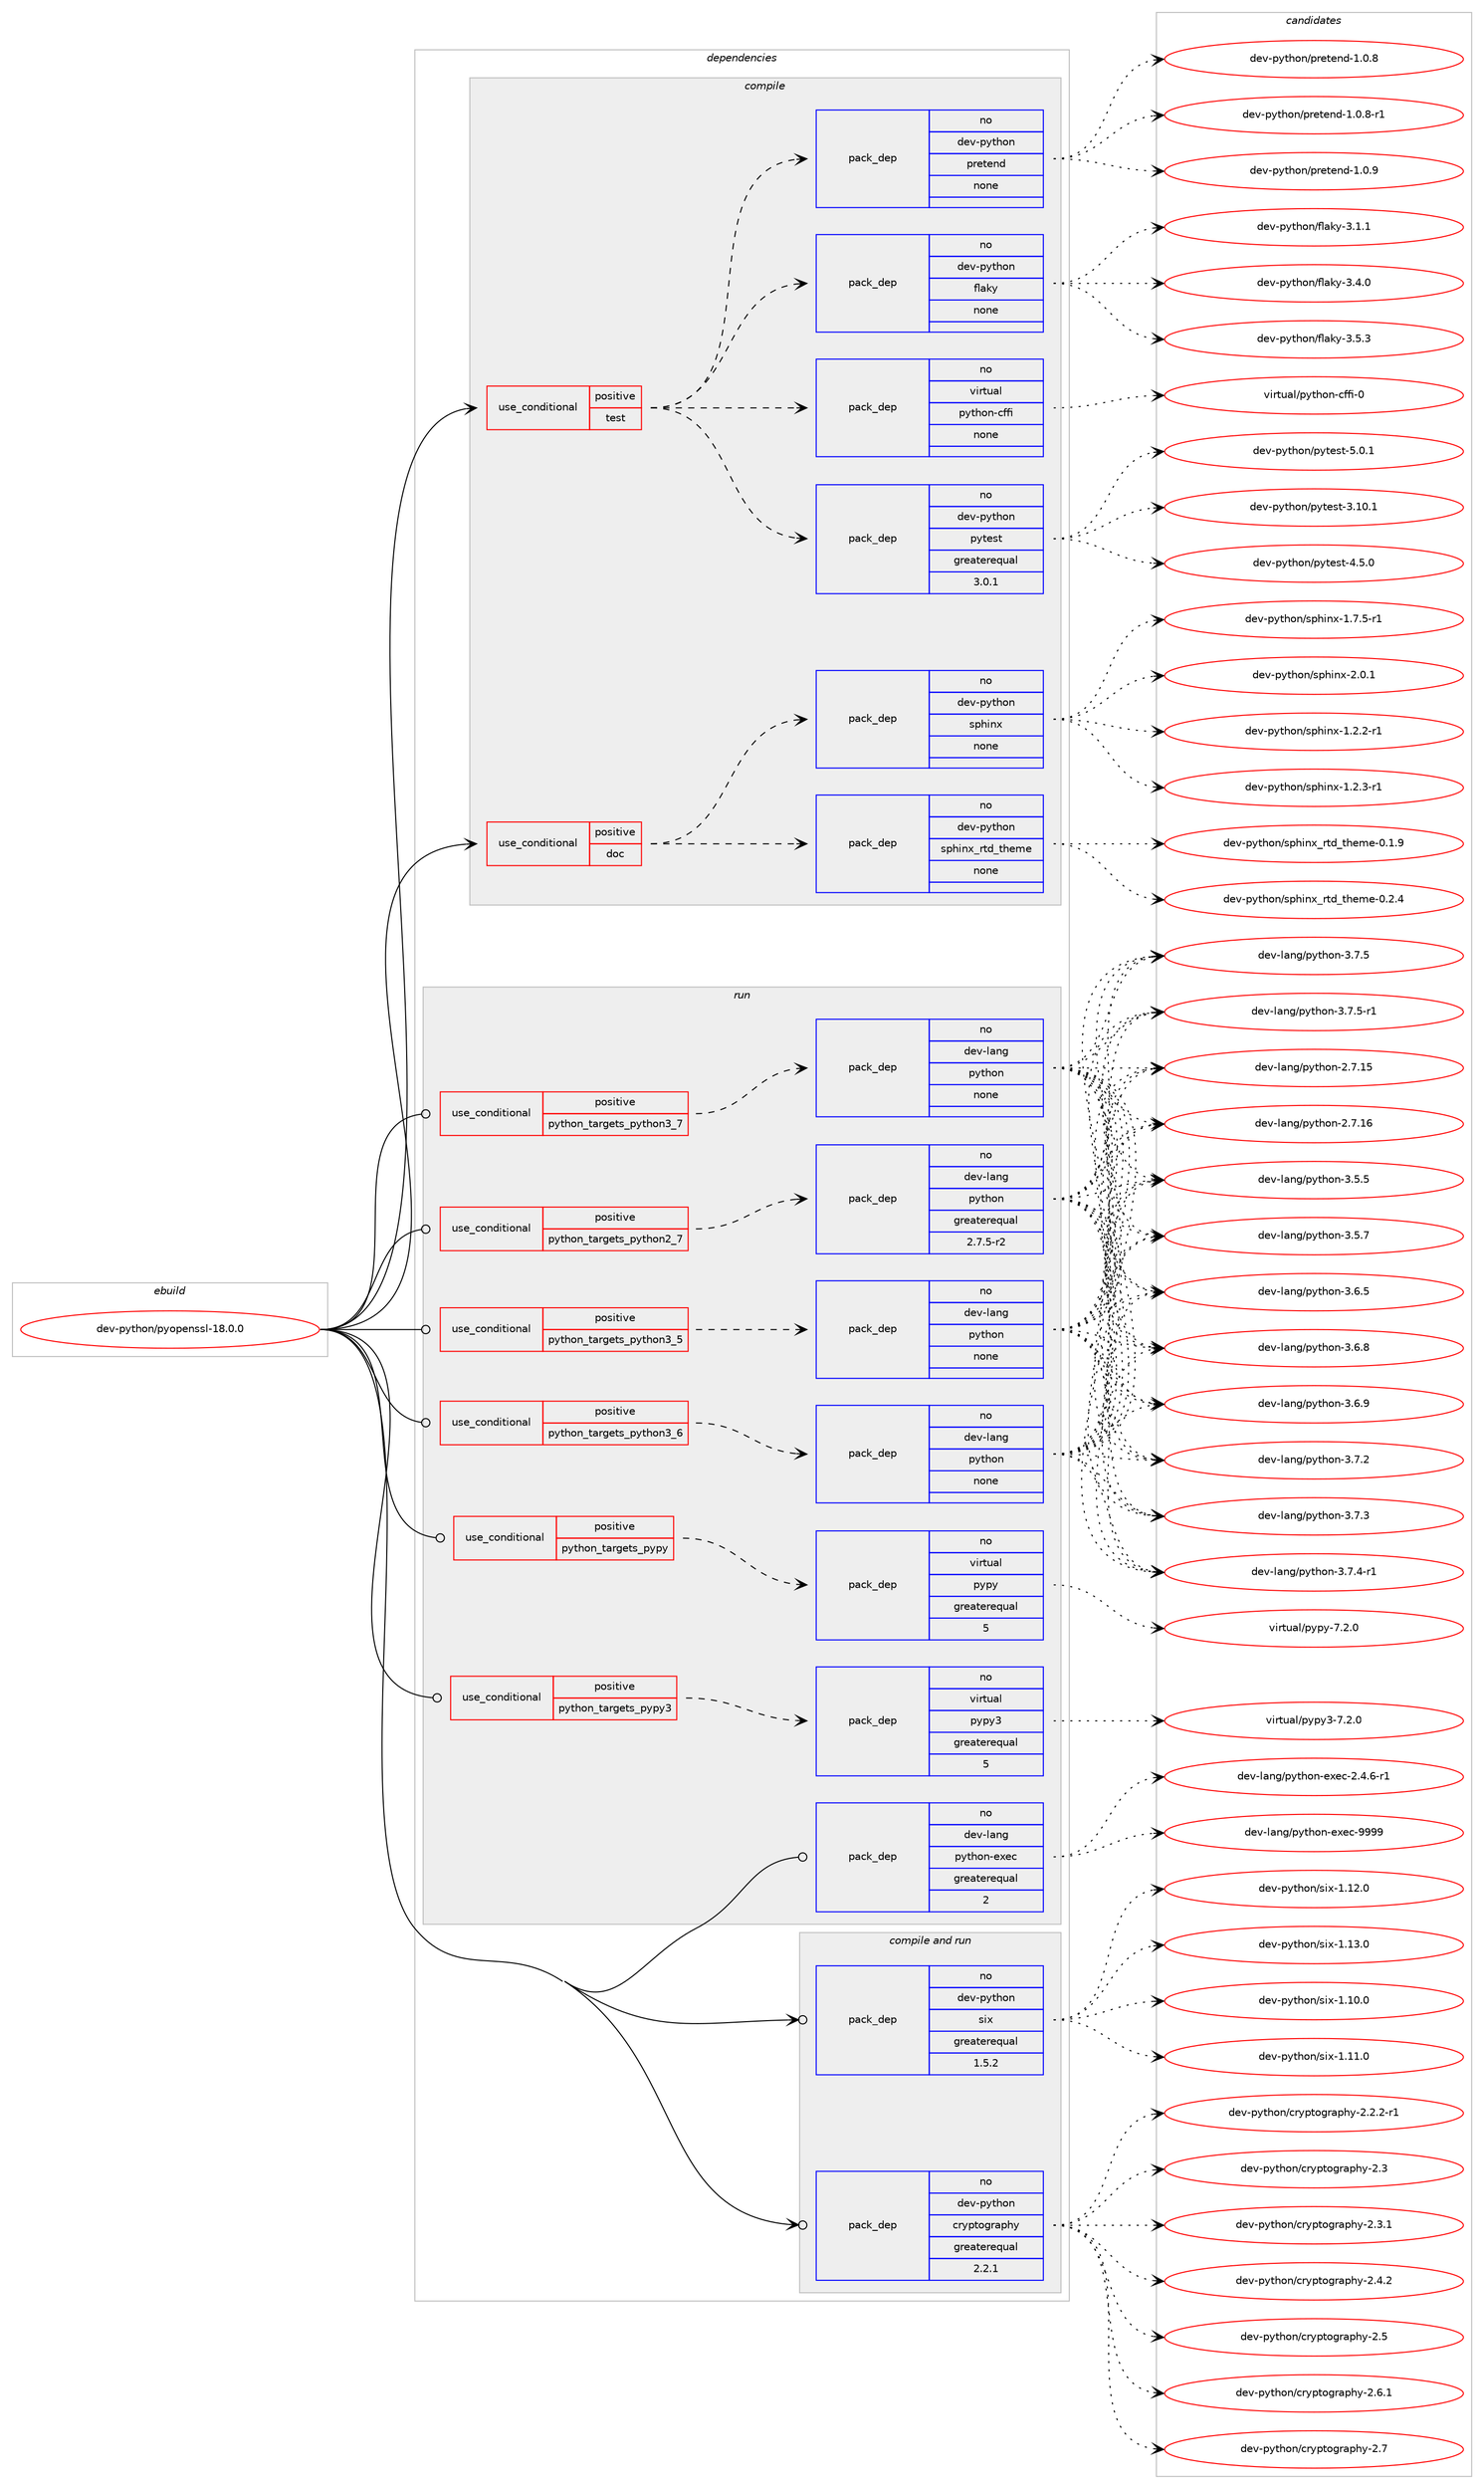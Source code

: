 digraph prolog {

# *************
# Graph options
# *************

newrank=true;
concentrate=true;
compound=true;
graph [rankdir=LR,fontname=Helvetica,fontsize=10,ranksep=1.5];#, ranksep=2.5, nodesep=0.2];
edge  [arrowhead=vee];
node  [fontname=Helvetica,fontsize=10];

# **********
# The ebuild
# **********

subgraph cluster_leftcol {
color=gray;
rank=same;
label=<<i>ebuild</i>>;
id [label="dev-python/pyopenssl-18.0.0", color=red, width=4, href="../dev-python/pyopenssl-18.0.0.svg"];
}

# ****************
# The dependencies
# ****************

subgraph cluster_midcol {
color=gray;
label=<<i>dependencies</i>>;
subgraph cluster_compile {
fillcolor="#eeeeee";
style=filled;
label=<<i>compile</i>>;
subgraph cond146405 {
dependency627437 [label=<<TABLE BORDER="0" CELLBORDER="1" CELLSPACING="0" CELLPADDING="4"><TR><TD ROWSPAN="3" CELLPADDING="10">use_conditional</TD></TR><TR><TD>positive</TD></TR><TR><TD>doc</TD></TR></TABLE>>, shape=none, color=red];
subgraph pack469183 {
dependency627438 [label=<<TABLE BORDER="0" CELLBORDER="1" CELLSPACING="0" CELLPADDING="4" WIDTH="220"><TR><TD ROWSPAN="6" CELLPADDING="30">pack_dep</TD></TR><TR><TD WIDTH="110">no</TD></TR><TR><TD>dev-python</TD></TR><TR><TD>sphinx</TD></TR><TR><TD>none</TD></TR><TR><TD></TD></TR></TABLE>>, shape=none, color=blue];
}
dependency627437:e -> dependency627438:w [weight=20,style="dashed",arrowhead="vee"];
subgraph pack469184 {
dependency627439 [label=<<TABLE BORDER="0" CELLBORDER="1" CELLSPACING="0" CELLPADDING="4" WIDTH="220"><TR><TD ROWSPAN="6" CELLPADDING="30">pack_dep</TD></TR><TR><TD WIDTH="110">no</TD></TR><TR><TD>dev-python</TD></TR><TR><TD>sphinx_rtd_theme</TD></TR><TR><TD>none</TD></TR><TR><TD></TD></TR></TABLE>>, shape=none, color=blue];
}
dependency627437:e -> dependency627439:w [weight=20,style="dashed",arrowhead="vee"];
}
id:e -> dependency627437:w [weight=20,style="solid",arrowhead="vee"];
subgraph cond146406 {
dependency627440 [label=<<TABLE BORDER="0" CELLBORDER="1" CELLSPACING="0" CELLPADDING="4"><TR><TD ROWSPAN="3" CELLPADDING="10">use_conditional</TD></TR><TR><TD>positive</TD></TR><TR><TD>test</TD></TR></TABLE>>, shape=none, color=red];
subgraph pack469185 {
dependency627441 [label=<<TABLE BORDER="0" CELLBORDER="1" CELLSPACING="0" CELLPADDING="4" WIDTH="220"><TR><TD ROWSPAN="6" CELLPADDING="30">pack_dep</TD></TR><TR><TD WIDTH="110">no</TD></TR><TR><TD>virtual</TD></TR><TR><TD>python-cffi</TD></TR><TR><TD>none</TD></TR><TR><TD></TD></TR></TABLE>>, shape=none, color=blue];
}
dependency627440:e -> dependency627441:w [weight=20,style="dashed",arrowhead="vee"];
subgraph pack469186 {
dependency627442 [label=<<TABLE BORDER="0" CELLBORDER="1" CELLSPACING="0" CELLPADDING="4" WIDTH="220"><TR><TD ROWSPAN="6" CELLPADDING="30">pack_dep</TD></TR><TR><TD WIDTH="110">no</TD></TR><TR><TD>dev-python</TD></TR><TR><TD>flaky</TD></TR><TR><TD>none</TD></TR><TR><TD></TD></TR></TABLE>>, shape=none, color=blue];
}
dependency627440:e -> dependency627442:w [weight=20,style="dashed",arrowhead="vee"];
subgraph pack469187 {
dependency627443 [label=<<TABLE BORDER="0" CELLBORDER="1" CELLSPACING="0" CELLPADDING="4" WIDTH="220"><TR><TD ROWSPAN="6" CELLPADDING="30">pack_dep</TD></TR><TR><TD WIDTH="110">no</TD></TR><TR><TD>dev-python</TD></TR><TR><TD>pretend</TD></TR><TR><TD>none</TD></TR><TR><TD></TD></TR></TABLE>>, shape=none, color=blue];
}
dependency627440:e -> dependency627443:w [weight=20,style="dashed",arrowhead="vee"];
subgraph pack469188 {
dependency627444 [label=<<TABLE BORDER="0" CELLBORDER="1" CELLSPACING="0" CELLPADDING="4" WIDTH="220"><TR><TD ROWSPAN="6" CELLPADDING="30">pack_dep</TD></TR><TR><TD WIDTH="110">no</TD></TR><TR><TD>dev-python</TD></TR><TR><TD>pytest</TD></TR><TR><TD>greaterequal</TD></TR><TR><TD>3.0.1</TD></TR></TABLE>>, shape=none, color=blue];
}
dependency627440:e -> dependency627444:w [weight=20,style="dashed",arrowhead="vee"];
}
id:e -> dependency627440:w [weight=20,style="solid",arrowhead="vee"];
}
subgraph cluster_compileandrun {
fillcolor="#eeeeee";
style=filled;
label=<<i>compile and run</i>>;
subgraph pack469189 {
dependency627445 [label=<<TABLE BORDER="0" CELLBORDER="1" CELLSPACING="0" CELLPADDING="4" WIDTH="220"><TR><TD ROWSPAN="6" CELLPADDING="30">pack_dep</TD></TR><TR><TD WIDTH="110">no</TD></TR><TR><TD>dev-python</TD></TR><TR><TD>cryptography</TD></TR><TR><TD>greaterequal</TD></TR><TR><TD>2.2.1</TD></TR></TABLE>>, shape=none, color=blue];
}
id:e -> dependency627445:w [weight=20,style="solid",arrowhead="odotvee"];
subgraph pack469190 {
dependency627446 [label=<<TABLE BORDER="0" CELLBORDER="1" CELLSPACING="0" CELLPADDING="4" WIDTH="220"><TR><TD ROWSPAN="6" CELLPADDING="30">pack_dep</TD></TR><TR><TD WIDTH="110">no</TD></TR><TR><TD>dev-python</TD></TR><TR><TD>six</TD></TR><TR><TD>greaterequal</TD></TR><TR><TD>1.5.2</TD></TR></TABLE>>, shape=none, color=blue];
}
id:e -> dependency627446:w [weight=20,style="solid",arrowhead="odotvee"];
}
subgraph cluster_run {
fillcolor="#eeeeee";
style=filled;
label=<<i>run</i>>;
subgraph cond146407 {
dependency627447 [label=<<TABLE BORDER="0" CELLBORDER="1" CELLSPACING="0" CELLPADDING="4"><TR><TD ROWSPAN="3" CELLPADDING="10">use_conditional</TD></TR><TR><TD>positive</TD></TR><TR><TD>python_targets_pypy</TD></TR></TABLE>>, shape=none, color=red];
subgraph pack469191 {
dependency627448 [label=<<TABLE BORDER="0" CELLBORDER="1" CELLSPACING="0" CELLPADDING="4" WIDTH="220"><TR><TD ROWSPAN="6" CELLPADDING="30">pack_dep</TD></TR><TR><TD WIDTH="110">no</TD></TR><TR><TD>virtual</TD></TR><TR><TD>pypy</TD></TR><TR><TD>greaterequal</TD></TR><TR><TD>5</TD></TR></TABLE>>, shape=none, color=blue];
}
dependency627447:e -> dependency627448:w [weight=20,style="dashed",arrowhead="vee"];
}
id:e -> dependency627447:w [weight=20,style="solid",arrowhead="odot"];
subgraph cond146408 {
dependency627449 [label=<<TABLE BORDER="0" CELLBORDER="1" CELLSPACING="0" CELLPADDING="4"><TR><TD ROWSPAN="3" CELLPADDING="10">use_conditional</TD></TR><TR><TD>positive</TD></TR><TR><TD>python_targets_pypy3</TD></TR></TABLE>>, shape=none, color=red];
subgraph pack469192 {
dependency627450 [label=<<TABLE BORDER="0" CELLBORDER="1" CELLSPACING="0" CELLPADDING="4" WIDTH="220"><TR><TD ROWSPAN="6" CELLPADDING="30">pack_dep</TD></TR><TR><TD WIDTH="110">no</TD></TR><TR><TD>virtual</TD></TR><TR><TD>pypy3</TD></TR><TR><TD>greaterequal</TD></TR><TR><TD>5</TD></TR></TABLE>>, shape=none, color=blue];
}
dependency627449:e -> dependency627450:w [weight=20,style="dashed",arrowhead="vee"];
}
id:e -> dependency627449:w [weight=20,style="solid",arrowhead="odot"];
subgraph cond146409 {
dependency627451 [label=<<TABLE BORDER="0" CELLBORDER="1" CELLSPACING="0" CELLPADDING="4"><TR><TD ROWSPAN="3" CELLPADDING="10">use_conditional</TD></TR><TR><TD>positive</TD></TR><TR><TD>python_targets_python2_7</TD></TR></TABLE>>, shape=none, color=red];
subgraph pack469193 {
dependency627452 [label=<<TABLE BORDER="0" CELLBORDER="1" CELLSPACING="0" CELLPADDING="4" WIDTH="220"><TR><TD ROWSPAN="6" CELLPADDING="30">pack_dep</TD></TR><TR><TD WIDTH="110">no</TD></TR><TR><TD>dev-lang</TD></TR><TR><TD>python</TD></TR><TR><TD>greaterequal</TD></TR><TR><TD>2.7.5-r2</TD></TR></TABLE>>, shape=none, color=blue];
}
dependency627451:e -> dependency627452:w [weight=20,style="dashed",arrowhead="vee"];
}
id:e -> dependency627451:w [weight=20,style="solid",arrowhead="odot"];
subgraph cond146410 {
dependency627453 [label=<<TABLE BORDER="0" CELLBORDER="1" CELLSPACING="0" CELLPADDING="4"><TR><TD ROWSPAN="3" CELLPADDING="10">use_conditional</TD></TR><TR><TD>positive</TD></TR><TR><TD>python_targets_python3_5</TD></TR></TABLE>>, shape=none, color=red];
subgraph pack469194 {
dependency627454 [label=<<TABLE BORDER="0" CELLBORDER="1" CELLSPACING="0" CELLPADDING="4" WIDTH="220"><TR><TD ROWSPAN="6" CELLPADDING="30">pack_dep</TD></TR><TR><TD WIDTH="110">no</TD></TR><TR><TD>dev-lang</TD></TR><TR><TD>python</TD></TR><TR><TD>none</TD></TR><TR><TD></TD></TR></TABLE>>, shape=none, color=blue];
}
dependency627453:e -> dependency627454:w [weight=20,style="dashed",arrowhead="vee"];
}
id:e -> dependency627453:w [weight=20,style="solid",arrowhead="odot"];
subgraph cond146411 {
dependency627455 [label=<<TABLE BORDER="0" CELLBORDER="1" CELLSPACING="0" CELLPADDING="4"><TR><TD ROWSPAN="3" CELLPADDING="10">use_conditional</TD></TR><TR><TD>positive</TD></TR><TR><TD>python_targets_python3_6</TD></TR></TABLE>>, shape=none, color=red];
subgraph pack469195 {
dependency627456 [label=<<TABLE BORDER="0" CELLBORDER="1" CELLSPACING="0" CELLPADDING="4" WIDTH="220"><TR><TD ROWSPAN="6" CELLPADDING="30">pack_dep</TD></TR><TR><TD WIDTH="110">no</TD></TR><TR><TD>dev-lang</TD></TR><TR><TD>python</TD></TR><TR><TD>none</TD></TR><TR><TD></TD></TR></TABLE>>, shape=none, color=blue];
}
dependency627455:e -> dependency627456:w [weight=20,style="dashed",arrowhead="vee"];
}
id:e -> dependency627455:w [weight=20,style="solid",arrowhead="odot"];
subgraph cond146412 {
dependency627457 [label=<<TABLE BORDER="0" CELLBORDER="1" CELLSPACING="0" CELLPADDING="4"><TR><TD ROWSPAN="3" CELLPADDING="10">use_conditional</TD></TR><TR><TD>positive</TD></TR><TR><TD>python_targets_python3_7</TD></TR></TABLE>>, shape=none, color=red];
subgraph pack469196 {
dependency627458 [label=<<TABLE BORDER="0" CELLBORDER="1" CELLSPACING="0" CELLPADDING="4" WIDTH="220"><TR><TD ROWSPAN="6" CELLPADDING="30">pack_dep</TD></TR><TR><TD WIDTH="110">no</TD></TR><TR><TD>dev-lang</TD></TR><TR><TD>python</TD></TR><TR><TD>none</TD></TR><TR><TD></TD></TR></TABLE>>, shape=none, color=blue];
}
dependency627457:e -> dependency627458:w [weight=20,style="dashed",arrowhead="vee"];
}
id:e -> dependency627457:w [weight=20,style="solid",arrowhead="odot"];
subgraph pack469197 {
dependency627459 [label=<<TABLE BORDER="0" CELLBORDER="1" CELLSPACING="0" CELLPADDING="4" WIDTH="220"><TR><TD ROWSPAN="6" CELLPADDING="30">pack_dep</TD></TR><TR><TD WIDTH="110">no</TD></TR><TR><TD>dev-lang</TD></TR><TR><TD>python-exec</TD></TR><TR><TD>greaterequal</TD></TR><TR><TD>2</TD></TR></TABLE>>, shape=none, color=blue];
}
id:e -> dependency627459:w [weight=20,style="solid",arrowhead="odot"];
}
}

# **************
# The candidates
# **************

subgraph cluster_choices {
rank=same;
color=gray;
label=<<i>candidates</i>>;

subgraph choice469183 {
color=black;
nodesep=1;
choice10010111845112121116104111110471151121041051101204549465046504511449 [label="dev-python/sphinx-1.2.2-r1", color=red, width=4,href="../dev-python/sphinx-1.2.2-r1.svg"];
choice10010111845112121116104111110471151121041051101204549465046514511449 [label="dev-python/sphinx-1.2.3-r1", color=red, width=4,href="../dev-python/sphinx-1.2.3-r1.svg"];
choice10010111845112121116104111110471151121041051101204549465546534511449 [label="dev-python/sphinx-1.7.5-r1", color=red, width=4,href="../dev-python/sphinx-1.7.5-r1.svg"];
choice1001011184511212111610411111047115112104105110120455046484649 [label="dev-python/sphinx-2.0.1", color=red, width=4,href="../dev-python/sphinx-2.0.1.svg"];
dependency627438:e -> choice10010111845112121116104111110471151121041051101204549465046504511449:w [style=dotted,weight="100"];
dependency627438:e -> choice10010111845112121116104111110471151121041051101204549465046514511449:w [style=dotted,weight="100"];
dependency627438:e -> choice10010111845112121116104111110471151121041051101204549465546534511449:w [style=dotted,weight="100"];
dependency627438:e -> choice1001011184511212111610411111047115112104105110120455046484649:w [style=dotted,weight="100"];
}
subgraph choice469184 {
color=black;
nodesep=1;
choice10010111845112121116104111110471151121041051101209511411610095116104101109101454846494657 [label="dev-python/sphinx_rtd_theme-0.1.9", color=red, width=4,href="../dev-python/sphinx_rtd_theme-0.1.9.svg"];
choice10010111845112121116104111110471151121041051101209511411610095116104101109101454846504652 [label="dev-python/sphinx_rtd_theme-0.2.4", color=red, width=4,href="../dev-python/sphinx_rtd_theme-0.2.4.svg"];
dependency627439:e -> choice10010111845112121116104111110471151121041051101209511411610095116104101109101454846494657:w [style=dotted,weight="100"];
dependency627439:e -> choice10010111845112121116104111110471151121041051101209511411610095116104101109101454846504652:w [style=dotted,weight="100"];
}
subgraph choice469185 {
color=black;
nodesep=1;
choice118105114116117971084711212111610411111045991021021054548 [label="virtual/python-cffi-0", color=red, width=4,href="../virtual/python-cffi-0.svg"];
dependency627441:e -> choice118105114116117971084711212111610411111045991021021054548:w [style=dotted,weight="100"];
}
subgraph choice469186 {
color=black;
nodesep=1;
choice100101118451121211161041111104710210897107121455146494649 [label="dev-python/flaky-3.1.1", color=red, width=4,href="../dev-python/flaky-3.1.1.svg"];
choice100101118451121211161041111104710210897107121455146524648 [label="dev-python/flaky-3.4.0", color=red, width=4,href="../dev-python/flaky-3.4.0.svg"];
choice100101118451121211161041111104710210897107121455146534651 [label="dev-python/flaky-3.5.3", color=red, width=4,href="../dev-python/flaky-3.5.3.svg"];
dependency627442:e -> choice100101118451121211161041111104710210897107121455146494649:w [style=dotted,weight="100"];
dependency627442:e -> choice100101118451121211161041111104710210897107121455146524648:w [style=dotted,weight="100"];
dependency627442:e -> choice100101118451121211161041111104710210897107121455146534651:w [style=dotted,weight="100"];
}
subgraph choice469187 {
color=black;
nodesep=1;
choice1001011184511212111610411111047112114101116101110100454946484656 [label="dev-python/pretend-1.0.8", color=red, width=4,href="../dev-python/pretend-1.0.8.svg"];
choice10010111845112121116104111110471121141011161011101004549464846564511449 [label="dev-python/pretend-1.0.8-r1", color=red, width=4,href="../dev-python/pretend-1.0.8-r1.svg"];
choice1001011184511212111610411111047112114101116101110100454946484657 [label="dev-python/pretend-1.0.9", color=red, width=4,href="../dev-python/pretend-1.0.9.svg"];
dependency627443:e -> choice1001011184511212111610411111047112114101116101110100454946484656:w [style=dotted,weight="100"];
dependency627443:e -> choice10010111845112121116104111110471121141011161011101004549464846564511449:w [style=dotted,weight="100"];
dependency627443:e -> choice1001011184511212111610411111047112114101116101110100454946484657:w [style=dotted,weight="100"];
}
subgraph choice469188 {
color=black;
nodesep=1;
choice100101118451121211161041111104711212111610111511645514649484649 [label="dev-python/pytest-3.10.1", color=red, width=4,href="../dev-python/pytest-3.10.1.svg"];
choice1001011184511212111610411111047112121116101115116455246534648 [label="dev-python/pytest-4.5.0", color=red, width=4,href="../dev-python/pytest-4.5.0.svg"];
choice1001011184511212111610411111047112121116101115116455346484649 [label="dev-python/pytest-5.0.1", color=red, width=4,href="../dev-python/pytest-5.0.1.svg"];
dependency627444:e -> choice100101118451121211161041111104711212111610111511645514649484649:w [style=dotted,weight="100"];
dependency627444:e -> choice1001011184511212111610411111047112121116101115116455246534648:w [style=dotted,weight="100"];
dependency627444:e -> choice1001011184511212111610411111047112121116101115116455346484649:w [style=dotted,weight="100"];
}
subgraph choice469189 {
color=black;
nodesep=1;
choice100101118451121211161041111104799114121112116111103114971121041214550465046504511449 [label="dev-python/cryptography-2.2.2-r1", color=red, width=4,href="../dev-python/cryptography-2.2.2-r1.svg"];
choice1001011184511212111610411111047991141211121161111031149711210412145504651 [label="dev-python/cryptography-2.3", color=red, width=4,href="../dev-python/cryptography-2.3.svg"];
choice10010111845112121116104111110479911412111211611110311497112104121455046514649 [label="dev-python/cryptography-2.3.1", color=red, width=4,href="../dev-python/cryptography-2.3.1.svg"];
choice10010111845112121116104111110479911412111211611110311497112104121455046524650 [label="dev-python/cryptography-2.4.2", color=red, width=4,href="../dev-python/cryptography-2.4.2.svg"];
choice1001011184511212111610411111047991141211121161111031149711210412145504653 [label="dev-python/cryptography-2.5", color=red, width=4,href="../dev-python/cryptography-2.5.svg"];
choice10010111845112121116104111110479911412111211611110311497112104121455046544649 [label="dev-python/cryptography-2.6.1", color=red, width=4,href="../dev-python/cryptography-2.6.1.svg"];
choice1001011184511212111610411111047991141211121161111031149711210412145504655 [label="dev-python/cryptography-2.7", color=red, width=4,href="../dev-python/cryptography-2.7.svg"];
dependency627445:e -> choice100101118451121211161041111104799114121112116111103114971121041214550465046504511449:w [style=dotted,weight="100"];
dependency627445:e -> choice1001011184511212111610411111047991141211121161111031149711210412145504651:w [style=dotted,weight="100"];
dependency627445:e -> choice10010111845112121116104111110479911412111211611110311497112104121455046514649:w [style=dotted,weight="100"];
dependency627445:e -> choice10010111845112121116104111110479911412111211611110311497112104121455046524650:w [style=dotted,weight="100"];
dependency627445:e -> choice1001011184511212111610411111047991141211121161111031149711210412145504653:w [style=dotted,weight="100"];
dependency627445:e -> choice10010111845112121116104111110479911412111211611110311497112104121455046544649:w [style=dotted,weight="100"];
dependency627445:e -> choice1001011184511212111610411111047991141211121161111031149711210412145504655:w [style=dotted,weight="100"];
}
subgraph choice469190 {
color=black;
nodesep=1;
choice100101118451121211161041111104711510512045494649484648 [label="dev-python/six-1.10.0", color=red, width=4,href="../dev-python/six-1.10.0.svg"];
choice100101118451121211161041111104711510512045494649494648 [label="dev-python/six-1.11.0", color=red, width=4,href="../dev-python/six-1.11.0.svg"];
choice100101118451121211161041111104711510512045494649504648 [label="dev-python/six-1.12.0", color=red, width=4,href="../dev-python/six-1.12.0.svg"];
choice100101118451121211161041111104711510512045494649514648 [label="dev-python/six-1.13.0", color=red, width=4,href="../dev-python/six-1.13.0.svg"];
dependency627446:e -> choice100101118451121211161041111104711510512045494649484648:w [style=dotted,weight="100"];
dependency627446:e -> choice100101118451121211161041111104711510512045494649494648:w [style=dotted,weight="100"];
dependency627446:e -> choice100101118451121211161041111104711510512045494649504648:w [style=dotted,weight="100"];
dependency627446:e -> choice100101118451121211161041111104711510512045494649514648:w [style=dotted,weight="100"];
}
subgraph choice469191 {
color=black;
nodesep=1;
choice1181051141161179710847112121112121455546504648 [label="virtual/pypy-7.2.0", color=red, width=4,href="../virtual/pypy-7.2.0.svg"];
dependency627448:e -> choice1181051141161179710847112121112121455546504648:w [style=dotted,weight="100"];
}
subgraph choice469192 {
color=black;
nodesep=1;
choice118105114116117971084711212111212151455546504648 [label="virtual/pypy3-7.2.0", color=red, width=4,href="../virtual/pypy3-7.2.0.svg"];
dependency627450:e -> choice118105114116117971084711212111212151455546504648:w [style=dotted,weight="100"];
}
subgraph choice469193 {
color=black;
nodesep=1;
choice10010111845108971101034711212111610411111045504655464953 [label="dev-lang/python-2.7.15", color=red, width=4,href="../dev-lang/python-2.7.15.svg"];
choice10010111845108971101034711212111610411111045504655464954 [label="dev-lang/python-2.7.16", color=red, width=4,href="../dev-lang/python-2.7.16.svg"];
choice100101118451089711010347112121116104111110455146534653 [label="dev-lang/python-3.5.5", color=red, width=4,href="../dev-lang/python-3.5.5.svg"];
choice100101118451089711010347112121116104111110455146534655 [label="dev-lang/python-3.5.7", color=red, width=4,href="../dev-lang/python-3.5.7.svg"];
choice100101118451089711010347112121116104111110455146544653 [label="dev-lang/python-3.6.5", color=red, width=4,href="../dev-lang/python-3.6.5.svg"];
choice100101118451089711010347112121116104111110455146544656 [label="dev-lang/python-3.6.8", color=red, width=4,href="../dev-lang/python-3.6.8.svg"];
choice100101118451089711010347112121116104111110455146544657 [label="dev-lang/python-3.6.9", color=red, width=4,href="../dev-lang/python-3.6.9.svg"];
choice100101118451089711010347112121116104111110455146554650 [label="dev-lang/python-3.7.2", color=red, width=4,href="../dev-lang/python-3.7.2.svg"];
choice100101118451089711010347112121116104111110455146554651 [label="dev-lang/python-3.7.3", color=red, width=4,href="../dev-lang/python-3.7.3.svg"];
choice1001011184510897110103471121211161041111104551465546524511449 [label="dev-lang/python-3.7.4-r1", color=red, width=4,href="../dev-lang/python-3.7.4-r1.svg"];
choice100101118451089711010347112121116104111110455146554653 [label="dev-lang/python-3.7.5", color=red, width=4,href="../dev-lang/python-3.7.5.svg"];
choice1001011184510897110103471121211161041111104551465546534511449 [label="dev-lang/python-3.7.5-r1", color=red, width=4,href="../dev-lang/python-3.7.5-r1.svg"];
dependency627452:e -> choice10010111845108971101034711212111610411111045504655464953:w [style=dotted,weight="100"];
dependency627452:e -> choice10010111845108971101034711212111610411111045504655464954:w [style=dotted,weight="100"];
dependency627452:e -> choice100101118451089711010347112121116104111110455146534653:w [style=dotted,weight="100"];
dependency627452:e -> choice100101118451089711010347112121116104111110455146534655:w [style=dotted,weight="100"];
dependency627452:e -> choice100101118451089711010347112121116104111110455146544653:w [style=dotted,weight="100"];
dependency627452:e -> choice100101118451089711010347112121116104111110455146544656:w [style=dotted,weight="100"];
dependency627452:e -> choice100101118451089711010347112121116104111110455146544657:w [style=dotted,weight="100"];
dependency627452:e -> choice100101118451089711010347112121116104111110455146554650:w [style=dotted,weight="100"];
dependency627452:e -> choice100101118451089711010347112121116104111110455146554651:w [style=dotted,weight="100"];
dependency627452:e -> choice1001011184510897110103471121211161041111104551465546524511449:w [style=dotted,weight="100"];
dependency627452:e -> choice100101118451089711010347112121116104111110455146554653:w [style=dotted,weight="100"];
dependency627452:e -> choice1001011184510897110103471121211161041111104551465546534511449:w [style=dotted,weight="100"];
}
subgraph choice469194 {
color=black;
nodesep=1;
choice10010111845108971101034711212111610411111045504655464953 [label="dev-lang/python-2.7.15", color=red, width=4,href="../dev-lang/python-2.7.15.svg"];
choice10010111845108971101034711212111610411111045504655464954 [label="dev-lang/python-2.7.16", color=red, width=4,href="../dev-lang/python-2.7.16.svg"];
choice100101118451089711010347112121116104111110455146534653 [label="dev-lang/python-3.5.5", color=red, width=4,href="../dev-lang/python-3.5.5.svg"];
choice100101118451089711010347112121116104111110455146534655 [label="dev-lang/python-3.5.7", color=red, width=4,href="../dev-lang/python-3.5.7.svg"];
choice100101118451089711010347112121116104111110455146544653 [label="dev-lang/python-3.6.5", color=red, width=4,href="../dev-lang/python-3.6.5.svg"];
choice100101118451089711010347112121116104111110455146544656 [label="dev-lang/python-3.6.8", color=red, width=4,href="../dev-lang/python-3.6.8.svg"];
choice100101118451089711010347112121116104111110455146544657 [label="dev-lang/python-3.6.9", color=red, width=4,href="../dev-lang/python-3.6.9.svg"];
choice100101118451089711010347112121116104111110455146554650 [label="dev-lang/python-3.7.2", color=red, width=4,href="../dev-lang/python-3.7.2.svg"];
choice100101118451089711010347112121116104111110455146554651 [label="dev-lang/python-3.7.3", color=red, width=4,href="../dev-lang/python-3.7.3.svg"];
choice1001011184510897110103471121211161041111104551465546524511449 [label="dev-lang/python-3.7.4-r1", color=red, width=4,href="../dev-lang/python-3.7.4-r1.svg"];
choice100101118451089711010347112121116104111110455146554653 [label="dev-lang/python-3.7.5", color=red, width=4,href="../dev-lang/python-3.7.5.svg"];
choice1001011184510897110103471121211161041111104551465546534511449 [label="dev-lang/python-3.7.5-r1", color=red, width=4,href="../dev-lang/python-3.7.5-r1.svg"];
dependency627454:e -> choice10010111845108971101034711212111610411111045504655464953:w [style=dotted,weight="100"];
dependency627454:e -> choice10010111845108971101034711212111610411111045504655464954:w [style=dotted,weight="100"];
dependency627454:e -> choice100101118451089711010347112121116104111110455146534653:w [style=dotted,weight="100"];
dependency627454:e -> choice100101118451089711010347112121116104111110455146534655:w [style=dotted,weight="100"];
dependency627454:e -> choice100101118451089711010347112121116104111110455146544653:w [style=dotted,weight="100"];
dependency627454:e -> choice100101118451089711010347112121116104111110455146544656:w [style=dotted,weight="100"];
dependency627454:e -> choice100101118451089711010347112121116104111110455146544657:w [style=dotted,weight="100"];
dependency627454:e -> choice100101118451089711010347112121116104111110455146554650:w [style=dotted,weight="100"];
dependency627454:e -> choice100101118451089711010347112121116104111110455146554651:w [style=dotted,weight="100"];
dependency627454:e -> choice1001011184510897110103471121211161041111104551465546524511449:w [style=dotted,weight="100"];
dependency627454:e -> choice100101118451089711010347112121116104111110455146554653:w [style=dotted,weight="100"];
dependency627454:e -> choice1001011184510897110103471121211161041111104551465546534511449:w [style=dotted,weight="100"];
}
subgraph choice469195 {
color=black;
nodesep=1;
choice10010111845108971101034711212111610411111045504655464953 [label="dev-lang/python-2.7.15", color=red, width=4,href="../dev-lang/python-2.7.15.svg"];
choice10010111845108971101034711212111610411111045504655464954 [label="dev-lang/python-2.7.16", color=red, width=4,href="../dev-lang/python-2.7.16.svg"];
choice100101118451089711010347112121116104111110455146534653 [label="dev-lang/python-3.5.5", color=red, width=4,href="../dev-lang/python-3.5.5.svg"];
choice100101118451089711010347112121116104111110455146534655 [label="dev-lang/python-3.5.7", color=red, width=4,href="../dev-lang/python-3.5.7.svg"];
choice100101118451089711010347112121116104111110455146544653 [label="dev-lang/python-3.6.5", color=red, width=4,href="../dev-lang/python-3.6.5.svg"];
choice100101118451089711010347112121116104111110455146544656 [label="dev-lang/python-3.6.8", color=red, width=4,href="../dev-lang/python-3.6.8.svg"];
choice100101118451089711010347112121116104111110455146544657 [label="dev-lang/python-3.6.9", color=red, width=4,href="../dev-lang/python-3.6.9.svg"];
choice100101118451089711010347112121116104111110455146554650 [label="dev-lang/python-3.7.2", color=red, width=4,href="../dev-lang/python-3.7.2.svg"];
choice100101118451089711010347112121116104111110455146554651 [label="dev-lang/python-3.7.3", color=red, width=4,href="../dev-lang/python-3.7.3.svg"];
choice1001011184510897110103471121211161041111104551465546524511449 [label="dev-lang/python-3.7.4-r1", color=red, width=4,href="../dev-lang/python-3.7.4-r1.svg"];
choice100101118451089711010347112121116104111110455146554653 [label="dev-lang/python-3.7.5", color=red, width=4,href="../dev-lang/python-3.7.5.svg"];
choice1001011184510897110103471121211161041111104551465546534511449 [label="dev-lang/python-3.7.5-r1", color=red, width=4,href="../dev-lang/python-3.7.5-r1.svg"];
dependency627456:e -> choice10010111845108971101034711212111610411111045504655464953:w [style=dotted,weight="100"];
dependency627456:e -> choice10010111845108971101034711212111610411111045504655464954:w [style=dotted,weight="100"];
dependency627456:e -> choice100101118451089711010347112121116104111110455146534653:w [style=dotted,weight="100"];
dependency627456:e -> choice100101118451089711010347112121116104111110455146534655:w [style=dotted,weight="100"];
dependency627456:e -> choice100101118451089711010347112121116104111110455146544653:w [style=dotted,weight="100"];
dependency627456:e -> choice100101118451089711010347112121116104111110455146544656:w [style=dotted,weight="100"];
dependency627456:e -> choice100101118451089711010347112121116104111110455146544657:w [style=dotted,weight="100"];
dependency627456:e -> choice100101118451089711010347112121116104111110455146554650:w [style=dotted,weight="100"];
dependency627456:e -> choice100101118451089711010347112121116104111110455146554651:w [style=dotted,weight="100"];
dependency627456:e -> choice1001011184510897110103471121211161041111104551465546524511449:w [style=dotted,weight="100"];
dependency627456:e -> choice100101118451089711010347112121116104111110455146554653:w [style=dotted,weight="100"];
dependency627456:e -> choice1001011184510897110103471121211161041111104551465546534511449:w [style=dotted,weight="100"];
}
subgraph choice469196 {
color=black;
nodesep=1;
choice10010111845108971101034711212111610411111045504655464953 [label="dev-lang/python-2.7.15", color=red, width=4,href="../dev-lang/python-2.7.15.svg"];
choice10010111845108971101034711212111610411111045504655464954 [label="dev-lang/python-2.7.16", color=red, width=4,href="../dev-lang/python-2.7.16.svg"];
choice100101118451089711010347112121116104111110455146534653 [label="dev-lang/python-3.5.5", color=red, width=4,href="../dev-lang/python-3.5.5.svg"];
choice100101118451089711010347112121116104111110455146534655 [label="dev-lang/python-3.5.7", color=red, width=4,href="../dev-lang/python-3.5.7.svg"];
choice100101118451089711010347112121116104111110455146544653 [label="dev-lang/python-3.6.5", color=red, width=4,href="../dev-lang/python-3.6.5.svg"];
choice100101118451089711010347112121116104111110455146544656 [label="dev-lang/python-3.6.8", color=red, width=4,href="../dev-lang/python-3.6.8.svg"];
choice100101118451089711010347112121116104111110455146544657 [label="dev-lang/python-3.6.9", color=red, width=4,href="../dev-lang/python-3.6.9.svg"];
choice100101118451089711010347112121116104111110455146554650 [label="dev-lang/python-3.7.2", color=red, width=4,href="../dev-lang/python-3.7.2.svg"];
choice100101118451089711010347112121116104111110455146554651 [label="dev-lang/python-3.7.3", color=red, width=4,href="../dev-lang/python-3.7.3.svg"];
choice1001011184510897110103471121211161041111104551465546524511449 [label="dev-lang/python-3.7.4-r1", color=red, width=4,href="../dev-lang/python-3.7.4-r1.svg"];
choice100101118451089711010347112121116104111110455146554653 [label="dev-lang/python-3.7.5", color=red, width=4,href="../dev-lang/python-3.7.5.svg"];
choice1001011184510897110103471121211161041111104551465546534511449 [label="dev-lang/python-3.7.5-r1", color=red, width=4,href="../dev-lang/python-3.7.5-r1.svg"];
dependency627458:e -> choice10010111845108971101034711212111610411111045504655464953:w [style=dotted,weight="100"];
dependency627458:e -> choice10010111845108971101034711212111610411111045504655464954:w [style=dotted,weight="100"];
dependency627458:e -> choice100101118451089711010347112121116104111110455146534653:w [style=dotted,weight="100"];
dependency627458:e -> choice100101118451089711010347112121116104111110455146534655:w [style=dotted,weight="100"];
dependency627458:e -> choice100101118451089711010347112121116104111110455146544653:w [style=dotted,weight="100"];
dependency627458:e -> choice100101118451089711010347112121116104111110455146544656:w [style=dotted,weight="100"];
dependency627458:e -> choice100101118451089711010347112121116104111110455146544657:w [style=dotted,weight="100"];
dependency627458:e -> choice100101118451089711010347112121116104111110455146554650:w [style=dotted,weight="100"];
dependency627458:e -> choice100101118451089711010347112121116104111110455146554651:w [style=dotted,weight="100"];
dependency627458:e -> choice1001011184510897110103471121211161041111104551465546524511449:w [style=dotted,weight="100"];
dependency627458:e -> choice100101118451089711010347112121116104111110455146554653:w [style=dotted,weight="100"];
dependency627458:e -> choice1001011184510897110103471121211161041111104551465546534511449:w [style=dotted,weight="100"];
}
subgraph choice469197 {
color=black;
nodesep=1;
choice10010111845108971101034711212111610411111045101120101994550465246544511449 [label="dev-lang/python-exec-2.4.6-r1", color=red, width=4,href="../dev-lang/python-exec-2.4.6-r1.svg"];
choice10010111845108971101034711212111610411111045101120101994557575757 [label="dev-lang/python-exec-9999", color=red, width=4,href="../dev-lang/python-exec-9999.svg"];
dependency627459:e -> choice10010111845108971101034711212111610411111045101120101994550465246544511449:w [style=dotted,weight="100"];
dependency627459:e -> choice10010111845108971101034711212111610411111045101120101994557575757:w [style=dotted,weight="100"];
}
}

}
